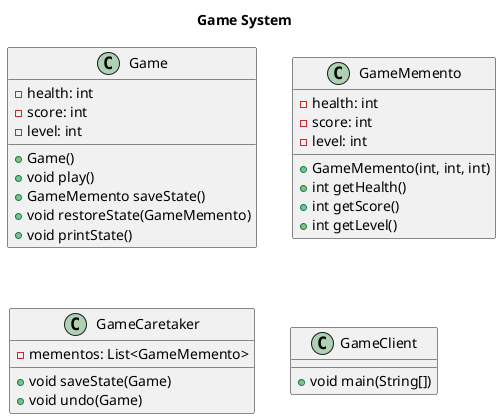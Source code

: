 @startuml CD

title "Game System"

class Game {
	- health: int
	- score: int
	- level: int
	+ Game()
	+ void play()
	+ GameMemento saveState()
	+ void restoreState(GameMemento)
	+ void printState()
}

class GameMemento {
	- health: int
	- score: int
	- level: int
	+ GameMemento(int, int, int)
	+ int getHealth()
	+ int getScore()
	+ int getLevel()
}

class GameCaretaker {
	- mementos: List<GameMemento>
	+ void saveState(Game)
	+ void undo(Game)
}

class GameClient {
	+ void main(String[])
}

@enduml
